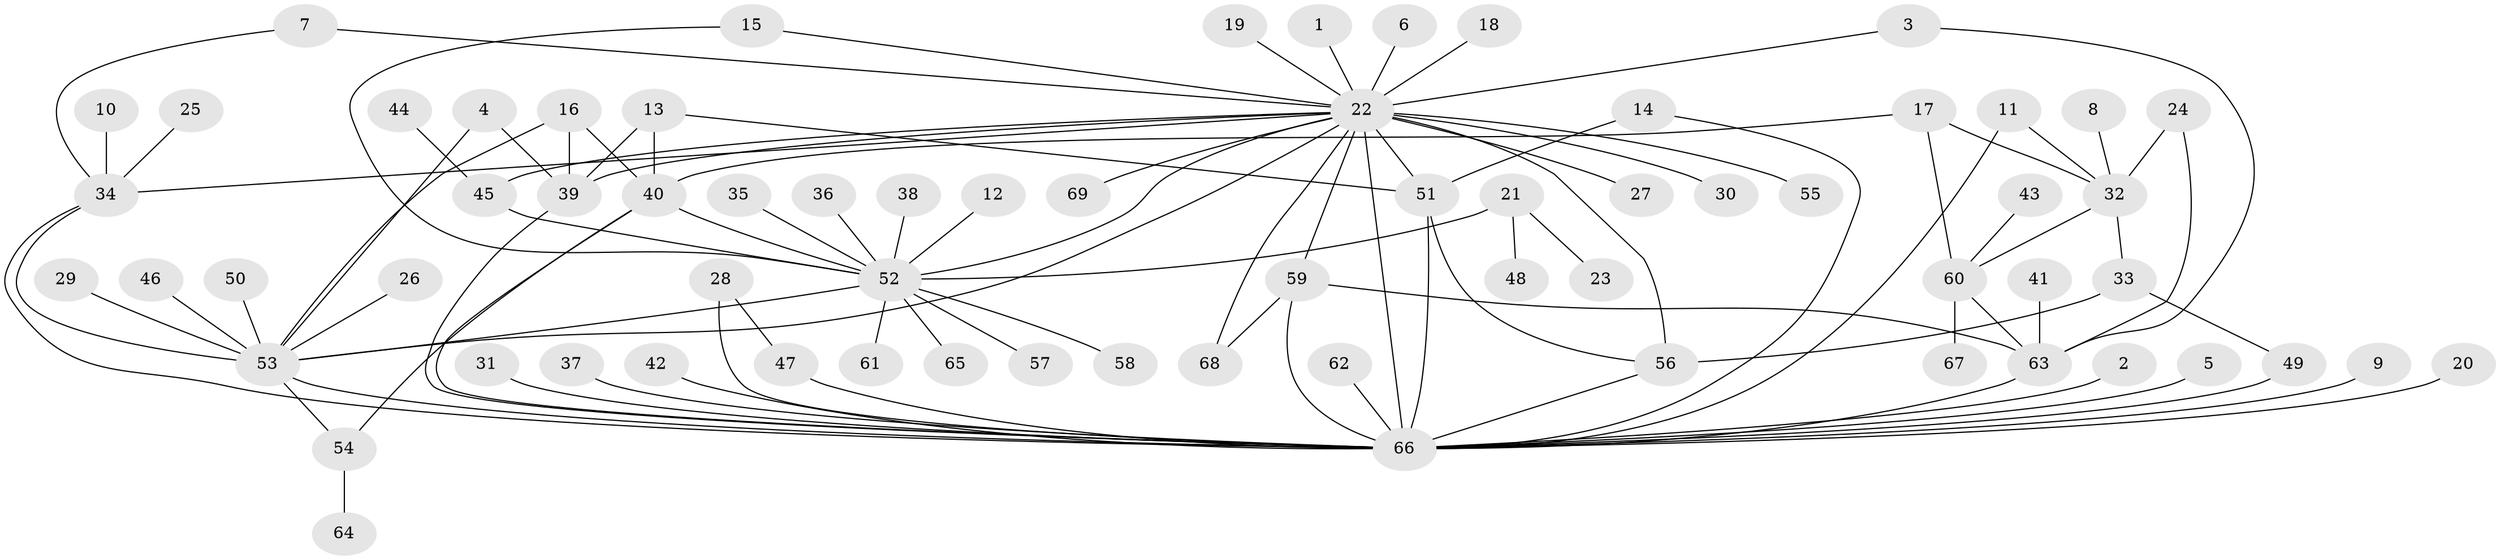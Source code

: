 // original degree distribution, {3: 0.10869565217391304, 16: 0.014492753623188406, 13: 0.007246376811594203, 7: 0.028985507246376812, 19: 0.007246376811594203, 5: 0.021739130434782608, 12: 0.007246376811594203, 14: 0.007246376811594203, 1: 0.5217391304347826, 2: 0.2028985507246377, 4: 0.043478260869565216, 8: 0.014492753623188406, 6: 0.014492753623188406}
// Generated by graph-tools (version 1.1) at 2025/49/03/09/25 03:49:51]
// undirected, 69 vertices, 98 edges
graph export_dot {
graph [start="1"]
  node [color=gray90,style=filled];
  1;
  2;
  3;
  4;
  5;
  6;
  7;
  8;
  9;
  10;
  11;
  12;
  13;
  14;
  15;
  16;
  17;
  18;
  19;
  20;
  21;
  22;
  23;
  24;
  25;
  26;
  27;
  28;
  29;
  30;
  31;
  32;
  33;
  34;
  35;
  36;
  37;
  38;
  39;
  40;
  41;
  42;
  43;
  44;
  45;
  46;
  47;
  48;
  49;
  50;
  51;
  52;
  53;
  54;
  55;
  56;
  57;
  58;
  59;
  60;
  61;
  62;
  63;
  64;
  65;
  66;
  67;
  68;
  69;
  1 -- 22 [weight=1.0];
  2 -- 66 [weight=1.0];
  3 -- 22 [weight=1.0];
  3 -- 63 [weight=1.0];
  4 -- 39 [weight=1.0];
  4 -- 53 [weight=1.0];
  5 -- 66 [weight=1.0];
  6 -- 22 [weight=1.0];
  7 -- 22 [weight=1.0];
  7 -- 34 [weight=1.0];
  8 -- 32 [weight=1.0];
  9 -- 66 [weight=1.0];
  10 -- 34 [weight=1.0];
  11 -- 32 [weight=1.0];
  11 -- 66 [weight=1.0];
  12 -- 52 [weight=1.0];
  13 -- 39 [weight=1.0];
  13 -- 40 [weight=1.0];
  13 -- 51 [weight=1.0];
  14 -- 51 [weight=1.0];
  14 -- 66 [weight=1.0];
  15 -- 22 [weight=1.0];
  15 -- 52 [weight=1.0];
  16 -- 39 [weight=1.0];
  16 -- 40 [weight=1.0];
  16 -- 53 [weight=1.0];
  17 -- 32 [weight=1.0];
  17 -- 40 [weight=1.0];
  17 -- 60 [weight=1.0];
  18 -- 22 [weight=1.0];
  19 -- 22 [weight=1.0];
  20 -- 66 [weight=1.0];
  21 -- 23 [weight=1.0];
  21 -- 48 [weight=1.0];
  21 -- 52 [weight=1.0];
  22 -- 27 [weight=1.0];
  22 -- 30 [weight=1.0];
  22 -- 34 [weight=2.0];
  22 -- 39 [weight=1.0];
  22 -- 45 [weight=1.0];
  22 -- 51 [weight=3.0];
  22 -- 52 [weight=1.0];
  22 -- 53 [weight=1.0];
  22 -- 55 [weight=1.0];
  22 -- 56 [weight=2.0];
  22 -- 59 [weight=1.0];
  22 -- 66 [weight=4.0];
  22 -- 68 [weight=1.0];
  22 -- 69 [weight=1.0];
  24 -- 32 [weight=1.0];
  24 -- 63 [weight=1.0];
  25 -- 34 [weight=1.0];
  26 -- 53 [weight=1.0];
  28 -- 47 [weight=1.0];
  28 -- 66 [weight=2.0];
  29 -- 53 [weight=1.0];
  31 -- 66 [weight=1.0];
  32 -- 33 [weight=1.0];
  32 -- 60 [weight=1.0];
  33 -- 49 [weight=1.0];
  33 -- 56 [weight=1.0];
  34 -- 53 [weight=1.0];
  34 -- 66 [weight=1.0];
  35 -- 52 [weight=1.0];
  36 -- 52 [weight=1.0];
  37 -- 66 [weight=1.0];
  38 -- 52 [weight=1.0];
  39 -- 66 [weight=1.0];
  40 -- 52 [weight=1.0];
  40 -- 54 [weight=1.0];
  40 -- 66 [weight=1.0];
  41 -- 63 [weight=1.0];
  42 -- 66 [weight=1.0];
  43 -- 60 [weight=1.0];
  44 -- 45 [weight=1.0];
  45 -- 52 [weight=1.0];
  46 -- 53 [weight=1.0];
  47 -- 66 [weight=1.0];
  49 -- 66 [weight=1.0];
  50 -- 53 [weight=1.0];
  51 -- 56 [weight=1.0];
  51 -- 66 [weight=1.0];
  52 -- 53 [weight=1.0];
  52 -- 57 [weight=1.0];
  52 -- 58 [weight=1.0];
  52 -- 61 [weight=1.0];
  52 -- 65 [weight=1.0];
  53 -- 54 [weight=1.0];
  53 -- 66 [weight=1.0];
  54 -- 64 [weight=1.0];
  56 -- 66 [weight=1.0];
  59 -- 63 [weight=1.0];
  59 -- 66 [weight=1.0];
  59 -- 68 [weight=1.0];
  60 -- 63 [weight=1.0];
  60 -- 67 [weight=1.0];
  62 -- 66 [weight=1.0];
  63 -- 66 [weight=1.0];
}
